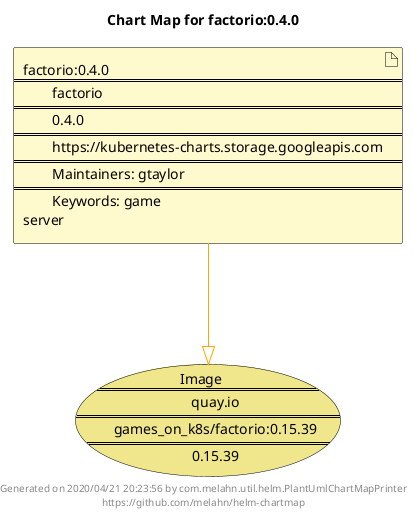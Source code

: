 @startuml
skinparam linetype ortho
skinparam backgroundColor white
skinparam usecaseBorderColor black
skinparam usecaseArrowColor LightSlateGray
skinparam artifactBorderColor black
skinparam artifactArrowColor LightSlateGray

title Chart Map for factorio:0.4.0

'There is one referenced Helm Chart
artifact "factorio:0.4.0\n====\n\tfactorio\n====\n\t0.4.0\n====\n\thttps://kubernetes-charts.storage.googleapis.com\n====\n\tMaintainers: gtaylor\n====\n\tKeywords: game\nserver" as factorio_0_4_0 #LemonChiffon

'There is one referenced Docker Image
usecase "Image\n====\n\tquay.io\n====\n\tgames_on_k8s/factorio:0.15.39\n====\n\t0.15.39" as quay_io_games_on_k8s_factorio_0_15_39 #Khaki

'Chart Dependencies
factorio_0_4_0--[#orange]-|>quay_io_games_on_k8s_factorio_0_15_39

center footer Generated on 2020/04/21 20:23:56 by com.melahn.util.helm.PlantUmlChartMapPrinter\nhttps://github.com/melahn/helm-chartmap
@enduml
